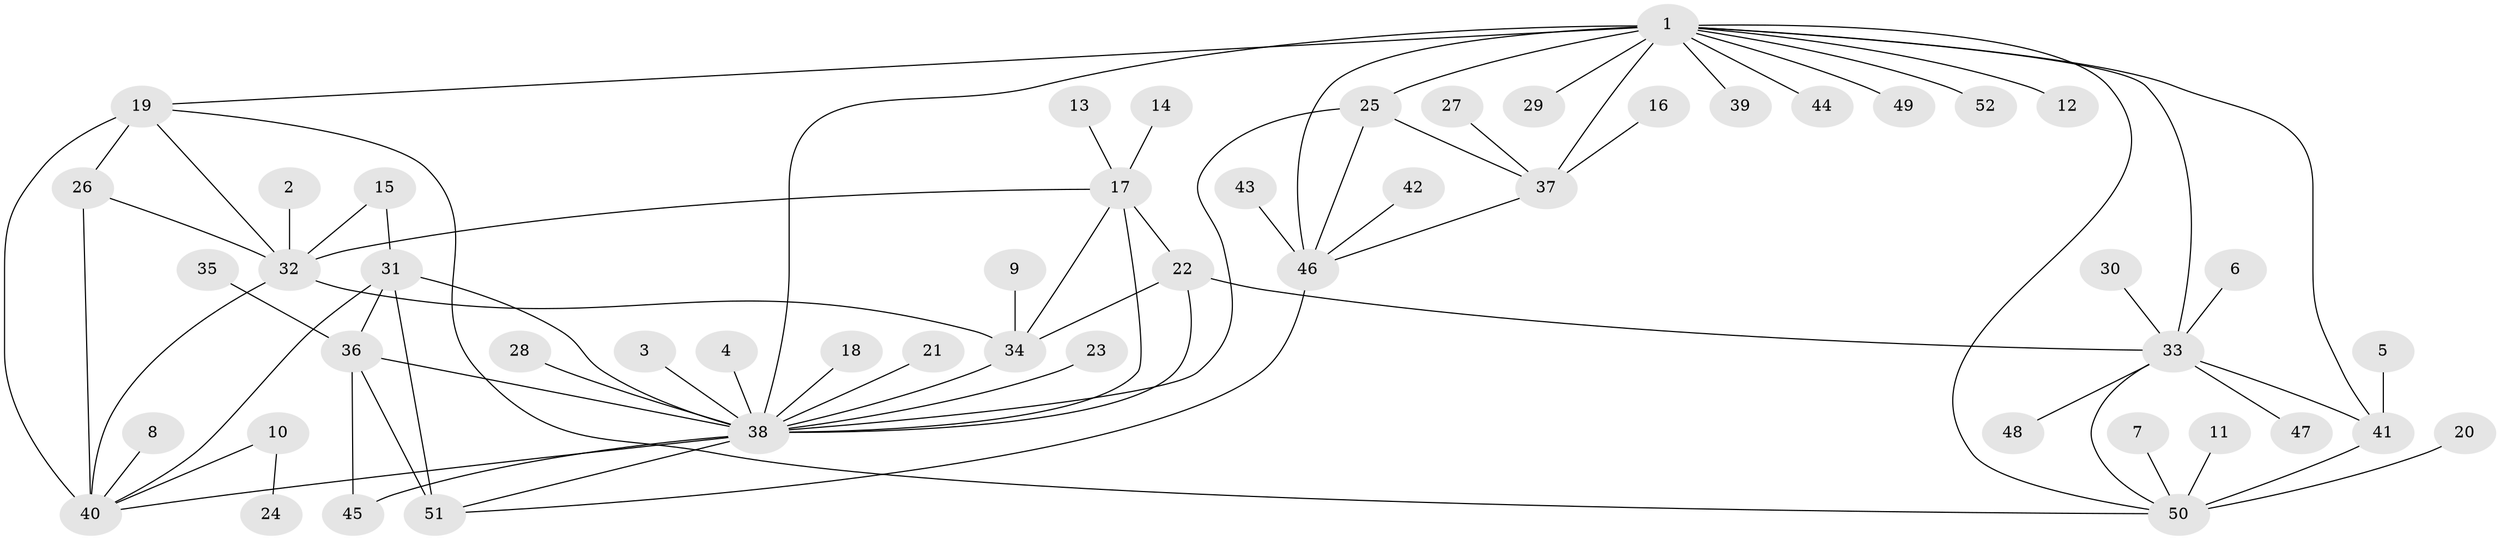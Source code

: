 // original degree distribution, {10: 0.02912621359223301, 6: 0.06796116504854369, 8: 0.05825242718446602, 5: 0.038834951456310676, 7: 0.019417475728155338, 9: 0.009708737864077669, 14: 0.009708737864077669, 11: 0.009708737864077669, 1: 0.5922330097087378, 3: 0.009708737864077669, 2: 0.1553398058252427}
// Generated by graph-tools (version 1.1) at 2025/26/03/09/25 03:26:48]
// undirected, 52 vertices, 76 edges
graph export_dot {
graph [start="1"]
  node [color=gray90,style=filled];
  1;
  2;
  3;
  4;
  5;
  6;
  7;
  8;
  9;
  10;
  11;
  12;
  13;
  14;
  15;
  16;
  17;
  18;
  19;
  20;
  21;
  22;
  23;
  24;
  25;
  26;
  27;
  28;
  29;
  30;
  31;
  32;
  33;
  34;
  35;
  36;
  37;
  38;
  39;
  40;
  41;
  42;
  43;
  44;
  45;
  46;
  47;
  48;
  49;
  50;
  51;
  52;
  1 -- 12 [weight=1.0];
  1 -- 19 [weight=1.0];
  1 -- 25 [weight=2.0];
  1 -- 29 [weight=1.0];
  1 -- 33 [weight=1.0];
  1 -- 37 [weight=2.0];
  1 -- 38 [weight=1.0];
  1 -- 39 [weight=1.0];
  1 -- 41 [weight=2.0];
  1 -- 44 [weight=1.0];
  1 -- 46 [weight=2.0];
  1 -- 49 [weight=1.0];
  1 -- 50 [weight=1.0];
  1 -- 52 [weight=1.0];
  2 -- 32 [weight=1.0];
  3 -- 38 [weight=1.0];
  4 -- 38 [weight=1.0];
  5 -- 41 [weight=1.0];
  6 -- 33 [weight=1.0];
  7 -- 50 [weight=1.0];
  8 -- 40 [weight=1.0];
  9 -- 34 [weight=1.0];
  10 -- 24 [weight=1.0];
  10 -- 40 [weight=1.0];
  11 -- 50 [weight=1.0];
  13 -- 17 [weight=1.0];
  14 -- 17 [weight=1.0];
  15 -- 31 [weight=1.0];
  15 -- 32 [weight=1.0];
  16 -- 37 [weight=1.0];
  17 -- 22 [weight=2.0];
  17 -- 32 [weight=1.0];
  17 -- 34 [weight=1.0];
  17 -- 38 [weight=1.0];
  18 -- 38 [weight=1.0];
  19 -- 26 [weight=1.0];
  19 -- 32 [weight=1.0];
  19 -- 40 [weight=2.0];
  19 -- 50 [weight=1.0];
  20 -- 50 [weight=1.0];
  21 -- 38 [weight=1.0];
  22 -- 33 [weight=1.0];
  22 -- 34 [weight=2.0];
  22 -- 38 [weight=2.0];
  23 -- 38 [weight=1.0];
  25 -- 37 [weight=1.0];
  25 -- 38 [weight=1.0];
  25 -- 46 [weight=1.0];
  26 -- 32 [weight=1.0];
  26 -- 40 [weight=2.0];
  27 -- 37 [weight=1.0];
  28 -- 38 [weight=1.0];
  30 -- 33 [weight=1.0];
  31 -- 36 [weight=1.0];
  31 -- 38 [weight=1.0];
  31 -- 40 [weight=1.0];
  31 -- 51 [weight=2.0];
  32 -- 34 [weight=1.0];
  32 -- 40 [weight=2.0];
  33 -- 41 [weight=2.0];
  33 -- 47 [weight=1.0];
  33 -- 48 [weight=1.0];
  33 -- 50 [weight=1.0];
  34 -- 38 [weight=1.0];
  35 -- 36 [weight=1.0];
  36 -- 38 [weight=1.0];
  36 -- 45 [weight=1.0];
  36 -- 51 [weight=2.0];
  37 -- 46 [weight=1.0];
  38 -- 40 [weight=1.0];
  38 -- 45 [weight=1.0];
  38 -- 51 [weight=2.0];
  41 -- 50 [weight=2.0];
  42 -- 46 [weight=1.0];
  43 -- 46 [weight=1.0];
  46 -- 51 [weight=1.0];
}

